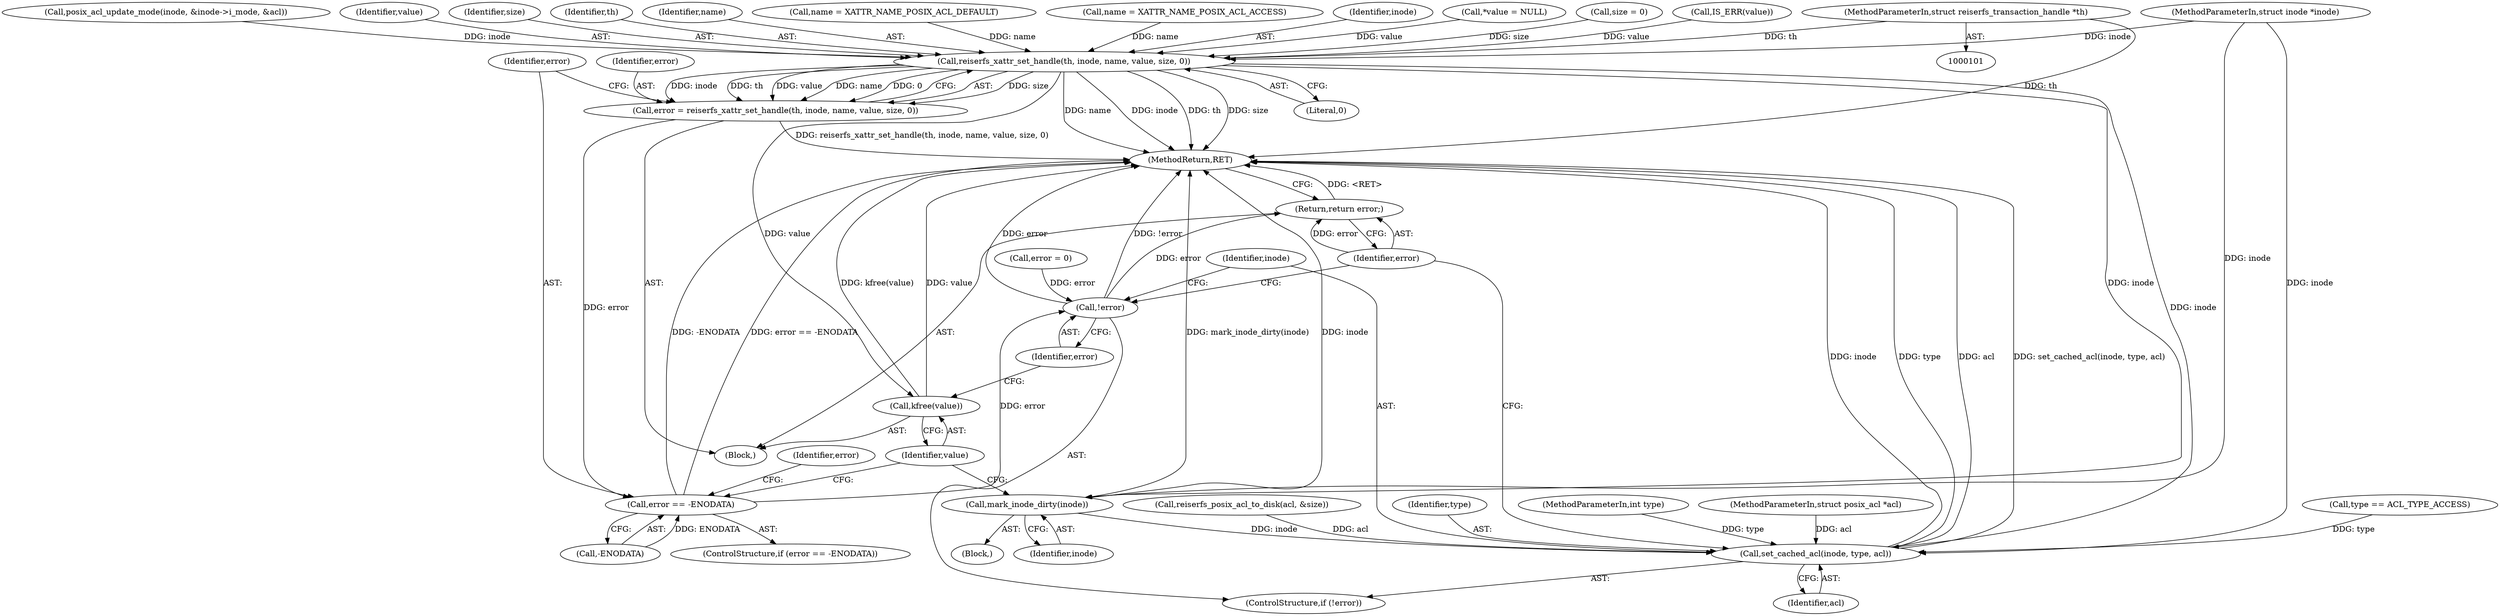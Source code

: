 digraph "0_linux_073931017b49d9458aa351605b43a7e34598caef_11@pointer" {
"1000102" [label="(MethodParameterIn,struct reiserfs_transaction_handle *th)"];
"1000182" [label="(Call,reiserfs_xattr_set_handle(th, inode, name, value, size, 0))"];
"1000180" [label="(Call,error = reiserfs_xattr_set_handle(th, inode, name, value, size, 0))"];
"1000190" [label="(Call,error == -ENODATA)"];
"1000213" [label="(Call,!error)"];
"1000219" [label="(Return,return error;)"];
"1000208" [label="(Call,mark_inode_dirty(inode))"];
"1000215" [label="(Call,set_cached_acl(inode, type, acl))"];
"1000210" [label="(Call,kfree(value))"];
"1000189" [label="(ControlStructure,if (error == -ENODATA))"];
"1000184" [label="(Identifier,inode)"];
"1000109" [label="(Call,*value = NULL)"];
"1000102" [label="(MethodParameterIn,struct reiserfs_transaction_handle *th)"];
"1000220" [label="(Identifier,error)"];
"1000219" [label="(Return,return error;)"];
"1000106" [label="(Block,)"];
"1000182" [label="(Call,reiserfs_xattr_set_handle(th, inode, name, value, size, 0))"];
"1000199" [label="(Call,type == ACL_TYPE_ACCESS)"];
"1000221" [label="(MethodReturn,RET)"];
"1000180" [label="(Call,error = reiserfs_xattr_set_handle(th, inode, name, value, size, 0))"];
"1000196" [label="(Identifier,error)"];
"1000212" [label="(ControlStructure,if (!error))"];
"1000213" [label="(Call,!error)"];
"1000113" [label="(Call,size = 0)"];
"1000173" [label="(Call,IS_ERR(value))"];
"1000129" [label="(Call,posix_acl_update_mode(inode, &inode->i_mode, &acl))"];
"1000191" [label="(Identifier,error)"];
"1000190" [label="(Call,error == -ENODATA)"];
"1000186" [label="(Identifier,value)"];
"1000208" [label="(Call,mark_inode_dirty(inode))"];
"1000168" [label="(Call,reiserfs_posix_acl_to_disk(acl, &size))"];
"1000187" [label="(Identifier,size)"];
"1000211" [label="(Identifier,value)"];
"1000216" [label="(Identifier,inode)"];
"1000192" [label="(Call,-ENODATA)"];
"1000183" [label="(Identifier,th)"];
"1000195" [label="(Call,error = 0)"];
"1000210" [label="(Call,kfree(value))"];
"1000217" [label="(Identifier,type)"];
"1000218" [label="(Identifier,acl)"];
"1000185" [label="(Identifier,name)"];
"1000214" [label="(Identifier,error)"];
"1000181" [label="(Identifier,error)"];
"1000209" [label="(Identifier,inode)"];
"1000202" [label="(Block,)"];
"1000103" [label="(MethodParameterIn,struct inode *inode)"];
"1000143" [label="(Call,name = XATTR_NAME_POSIX_ACL_DEFAULT)"];
"1000104" [label="(MethodParameterIn,int type)"];
"1000215" [label="(Call,set_cached_acl(inode, type, acl))"];
"1000105" [label="(MethodParameterIn,struct posix_acl *acl)"];
"1000121" [label="(Call,name = XATTR_NAME_POSIX_ACL_ACCESS)"];
"1000188" [label="(Literal,0)"];
"1000102" -> "1000101"  [label="AST: "];
"1000102" -> "1000221"  [label="DDG: th"];
"1000102" -> "1000182"  [label="DDG: th"];
"1000182" -> "1000180"  [label="AST: "];
"1000182" -> "1000188"  [label="CFG: "];
"1000183" -> "1000182"  [label="AST: "];
"1000184" -> "1000182"  [label="AST: "];
"1000185" -> "1000182"  [label="AST: "];
"1000186" -> "1000182"  [label="AST: "];
"1000187" -> "1000182"  [label="AST: "];
"1000188" -> "1000182"  [label="AST: "];
"1000180" -> "1000182"  [label="CFG: "];
"1000182" -> "1000221"  [label="DDG: size"];
"1000182" -> "1000221"  [label="DDG: name"];
"1000182" -> "1000221"  [label="DDG: inode"];
"1000182" -> "1000221"  [label="DDG: th"];
"1000182" -> "1000180"  [label="DDG: size"];
"1000182" -> "1000180"  [label="DDG: inode"];
"1000182" -> "1000180"  [label="DDG: th"];
"1000182" -> "1000180"  [label="DDG: value"];
"1000182" -> "1000180"  [label="DDG: name"];
"1000182" -> "1000180"  [label="DDG: 0"];
"1000129" -> "1000182"  [label="DDG: inode"];
"1000103" -> "1000182"  [label="DDG: inode"];
"1000143" -> "1000182"  [label="DDG: name"];
"1000121" -> "1000182"  [label="DDG: name"];
"1000109" -> "1000182"  [label="DDG: value"];
"1000173" -> "1000182"  [label="DDG: value"];
"1000113" -> "1000182"  [label="DDG: size"];
"1000182" -> "1000208"  [label="DDG: inode"];
"1000182" -> "1000210"  [label="DDG: value"];
"1000182" -> "1000215"  [label="DDG: inode"];
"1000180" -> "1000106"  [label="AST: "];
"1000181" -> "1000180"  [label="AST: "];
"1000191" -> "1000180"  [label="CFG: "];
"1000180" -> "1000221"  [label="DDG: reiserfs_xattr_set_handle(th, inode, name, value, size, 0)"];
"1000180" -> "1000190"  [label="DDG: error"];
"1000190" -> "1000189"  [label="AST: "];
"1000190" -> "1000192"  [label="CFG: "];
"1000191" -> "1000190"  [label="AST: "];
"1000192" -> "1000190"  [label="AST: "];
"1000196" -> "1000190"  [label="CFG: "];
"1000211" -> "1000190"  [label="CFG: "];
"1000190" -> "1000221"  [label="DDG: error == -ENODATA"];
"1000190" -> "1000221"  [label="DDG: -ENODATA"];
"1000192" -> "1000190"  [label="DDG: ENODATA"];
"1000190" -> "1000213"  [label="DDG: error"];
"1000213" -> "1000212"  [label="AST: "];
"1000213" -> "1000214"  [label="CFG: "];
"1000214" -> "1000213"  [label="AST: "];
"1000216" -> "1000213"  [label="CFG: "];
"1000220" -> "1000213"  [label="CFG: "];
"1000213" -> "1000221"  [label="DDG: error"];
"1000213" -> "1000221"  [label="DDG: !error"];
"1000195" -> "1000213"  [label="DDG: error"];
"1000213" -> "1000219"  [label="DDG: error"];
"1000219" -> "1000106"  [label="AST: "];
"1000219" -> "1000220"  [label="CFG: "];
"1000220" -> "1000219"  [label="AST: "];
"1000221" -> "1000219"  [label="CFG: "];
"1000219" -> "1000221"  [label="DDG: <RET>"];
"1000220" -> "1000219"  [label="DDG: error"];
"1000208" -> "1000202"  [label="AST: "];
"1000208" -> "1000209"  [label="CFG: "];
"1000209" -> "1000208"  [label="AST: "];
"1000211" -> "1000208"  [label="CFG: "];
"1000208" -> "1000221"  [label="DDG: inode"];
"1000208" -> "1000221"  [label="DDG: mark_inode_dirty(inode)"];
"1000103" -> "1000208"  [label="DDG: inode"];
"1000208" -> "1000215"  [label="DDG: inode"];
"1000215" -> "1000212"  [label="AST: "];
"1000215" -> "1000218"  [label="CFG: "];
"1000216" -> "1000215"  [label="AST: "];
"1000217" -> "1000215"  [label="AST: "];
"1000218" -> "1000215"  [label="AST: "];
"1000220" -> "1000215"  [label="CFG: "];
"1000215" -> "1000221"  [label="DDG: inode"];
"1000215" -> "1000221"  [label="DDG: type"];
"1000215" -> "1000221"  [label="DDG: acl"];
"1000215" -> "1000221"  [label="DDG: set_cached_acl(inode, type, acl)"];
"1000103" -> "1000215"  [label="DDG: inode"];
"1000199" -> "1000215"  [label="DDG: type"];
"1000104" -> "1000215"  [label="DDG: type"];
"1000168" -> "1000215"  [label="DDG: acl"];
"1000105" -> "1000215"  [label="DDG: acl"];
"1000210" -> "1000106"  [label="AST: "];
"1000210" -> "1000211"  [label="CFG: "];
"1000211" -> "1000210"  [label="AST: "];
"1000214" -> "1000210"  [label="CFG: "];
"1000210" -> "1000221"  [label="DDG: kfree(value)"];
"1000210" -> "1000221"  [label="DDG: value"];
}
